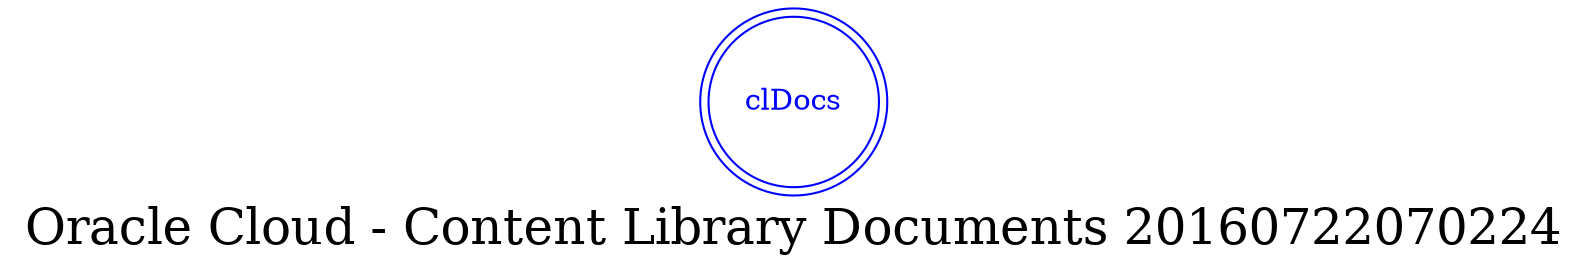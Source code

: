 digraph LexiconGraph {
graph[label="Oracle Cloud - Content Library Documents 20160722070224", fontsize=24]
splines=true
"clDocs" [color=blue, fontcolor=blue, shape=doublecircle]
}
